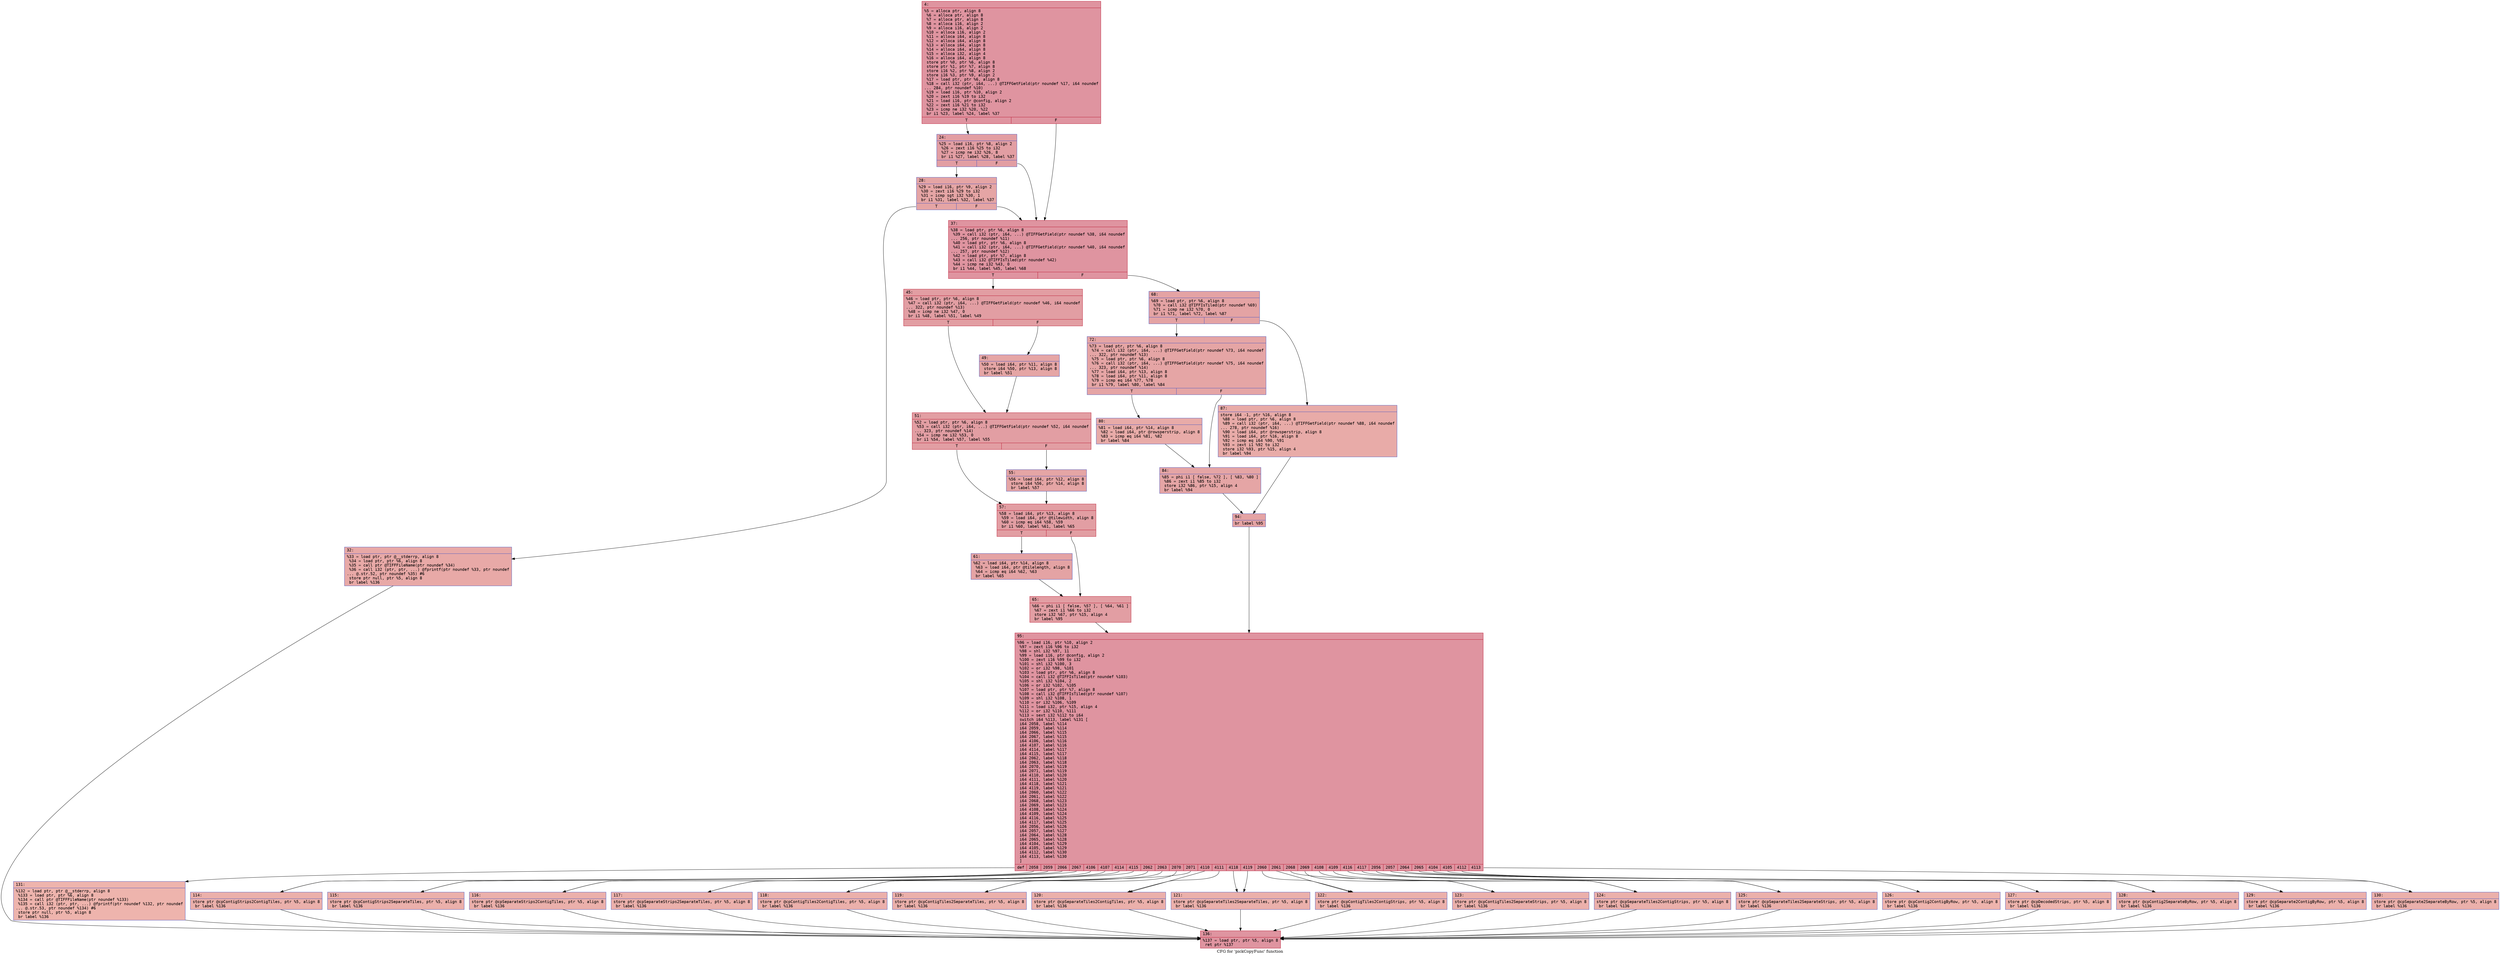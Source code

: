 digraph "CFG for 'pickCopyFunc' function" {
	label="CFG for 'pickCopyFunc' function";

	Node0x600001c57250 [shape=record,color="#b70d28ff", style=filled, fillcolor="#b70d2870" fontname="Courier",label="{4:\l|  %5 = alloca ptr, align 8\l  %6 = alloca ptr, align 8\l  %7 = alloca ptr, align 8\l  %8 = alloca i16, align 2\l  %9 = alloca i16, align 2\l  %10 = alloca i16, align 2\l  %11 = alloca i64, align 8\l  %12 = alloca i64, align 8\l  %13 = alloca i64, align 8\l  %14 = alloca i64, align 8\l  %15 = alloca i32, align 4\l  %16 = alloca i64, align 8\l  store ptr %0, ptr %6, align 8\l  store ptr %1, ptr %7, align 8\l  store i16 %2, ptr %8, align 2\l  store i16 %3, ptr %9, align 2\l  %17 = load ptr, ptr %6, align 8\l  %18 = call i32 (ptr, i64, ...) @TIFFGetField(ptr noundef %17, i64 noundef\l... 284, ptr noundef %10)\l  %19 = load i16, ptr %10, align 2\l  %20 = zext i16 %19 to i32\l  %21 = load i16, ptr @config, align 2\l  %22 = zext i16 %21 to i32\l  %23 = icmp ne i32 %20, %22\l  br i1 %23, label %24, label %37\l|{<s0>T|<s1>F}}"];
	Node0x600001c57250:s0 -> Node0x600001c572a0[tooltip="4 -> 24\nProbability 50.00%" ];
	Node0x600001c57250:s1 -> Node0x600001c57390[tooltip="4 -> 37\nProbability 50.00%" ];
	Node0x600001c572a0 [shape=record,color="#3d50c3ff", style=filled, fillcolor="#be242e70" fontname="Courier",label="{24:\l|  %25 = load i16, ptr %8, align 2\l  %26 = zext i16 %25 to i32\l  %27 = icmp ne i32 %26, 8\l  br i1 %27, label %28, label %37\l|{<s0>T|<s1>F}}"];
	Node0x600001c572a0:s0 -> Node0x600001c572f0[tooltip="24 -> 28\nProbability 50.00%" ];
	Node0x600001c572a0:s1 -> Node0x600001c57390[tooltip="24 -> 37\nProbability 50.00%" ];
	Node0x600001c572f0 [shape=record,color="#3d50c3ff", style=filled, fillcolor="#c5333470" fontname="Courier",label="{28:\l|  %29 = load i16, ptr %9, align 2\l  %30 = zext i16 %29 to i32\l  %31 = icmp sgt i32 %30, 1\l  br i1 %31, label %32, label %37\l|{<s0>T|<s1>F}}"];
	Node0x600001c572f0:s0 -> Node0x600001c57340[tooltip="28 -> 32\nProbability 50.00%" ];
	Node0x600001c572f0:s1 -> Node0x600001c57390[tooltip="28 -> 37\nProbability 50.00%" ];
	Node0x600001c57340 [shape=record,color="#3d50c3ff", style=filled, fillcolor="#ca3b3770" fontname="Courier",label="{32:\l|  %33 = load ptr, ptr @__stderrp, align 8\l  %34 = load ptr, ptr %6, align 8\l  %35 = call ptr @TIFFFileName(ptr noundef %34)\l  %36 = call i32 (ptr, ptr, ...) @fprintf(ptr noundef %33, ptr noundef\l... @.str.52, ptr noundef %35) #6\l  store ptr null, ptr %5, align 8\l  br label %136\l}"];
	Node0x600001c57340 -> Node0x600001c57de0[tooltip="32 -> 136\nProbability 100.00%" ];
	Node0x600001c57390 [shape=record,color="#b70d28ff", style=filled, fillcolor="#b70d2870" fontname="Courier",label="{37:\l|  %38 = load ptr, ptr %6, align 8\l  %39 = call i32 (ptr, i64, ...) @TIFFGetField(ptr noundef %38, i64 noundef\l... 256, ptr noundef %11)\l  %40 = load ptr, ptr %6, align 8\l  %41 = call i32 (ptr, i64, ...) @TIFFGetField(ptr noundef %40, i64 noundef\l... 257, ptr noundef %12)\l  %42 = load ptr, ptr %7, align 8\l  %43 = call i32 @TIFFIsTiled(ptr noundef %42)\l  %44 = icmp ne i32 %43, 0\l  br i1 %44, label %45, label %68\l|{<s0>T|<s1>F}}"];
	Node0x600001c57390:s0 -> Node0x600001c573e0[tooltip="37 -> 45\nProbability 62.50%" ];
	Node0x600001c57390:s1 -> Node0x600001c57610[tooltip="37 -> 68\nProbability 37.50%" ];
	Node0x600001c573e0 [shape=record,color="#b70d28ff", style=filled, fillcolor="#be242e70" fontname="Courier",label="{45:\l|  %46 = load ptr, ptr %6, align 8\l  %47 = call i32 (ptr, i64, ...) @TIFFGetField(ptr noundef %46, i64 noundef\l... 322, ptr noundef %13)\l  %48 = icmp ne i32 %47, 0\l  br i1 %48, label %51, label %49\l|{<s0>T|<s1>F}}"];
	Node0x600001c573e0:s0 -> Node0x600001c57480[tooltip="45 -> 51\nProbability 62.50%" ];
	Node0x600001c573e0:s1 -> Node0x600001c57430[tooltip="45 -> 49\nProbability 37.50%" ];
	Node0x600001c57430 [shape=record,color="#3d50c3ff", style=filled, fillcolor="#c5333470" fontname="Courier",label="{49:\l|  %50 = load i64, ptr %11, align 8\l  store i64 %50, ptr %13, align 8\l  br label %51\l}"];
	Node0x600001c57430 -> Node0x600001c57480[tooltip="49 -> 51\nProbability 100.00%" ];
	Node0x600001c57480 [shape=record,color="#b70d28ff", style=filled, fillcolor="#be242e70" fontname="Courier",label="{51:\l|  %52 = load ptr, ptr %6, align 8\l  %53 = call i32 (ptr, i64, ...) @TIFFGetField(ptr noundef %52, i64 noundef\l... 323, ptr noundef %14)\l  %54 = icmp ne i32 %53, 0\l  br i1 %54, label %57, label %55\l|{<s0>T|<s1>F}}"];
	Node0x600001c57480:s0 -> Node0x600001c57520[tooltip="51 -> 57\nProbability 62.50%" ];
	Node0x600001c57480:s1 -> Node0x600001c574d0[tooltip="51 -> 55\nProbability 37.50%" ];
	Node0x600001c574d0 [shape=record,color="#3d50c3ff", style=filled, fillcolor="#c5333470" fontname="Courier",label="{55:\l|  %56 = load i64, ptr %12, align 8\l  store i64 %56, ptr %14, align 8\l  br label %57\l}"];
	Node0x600001c574d0 -> Node0x600001c57520[tooltip="55 -> 57\nProbability 100.00%" ];
	Node0x600001c57520 [shape=record,color="#b70d28ff", style=filled, fillcolor="#be242e70" fontname="Courier",label="{57:\l|  %58 = load i64, ptr %13, align 8\l  %59 = load i64, ptr @tilewidth, align 8\l  %60 = icmp eq i64 %58, %59\l  br i1 %60, label %61, label %65\l|{<s0>T|<s1>F}}"];
	Node0x600001c57520:s0 -> Node0x600001c57570[tooltip="57 -> 61\nProbability 50.00%" ];
	Node0x600001c57520:s1 -> Node0x600001c575c0[tooltip="57 -> 65\nProbability 50.00%" ];
	Node0x600001c57570 [shape=record,color="#3d50c3ff", style=filled, fillcolor="#c32e3170" fontname="Courier",label="{61:\l|  %62 = load i64, ptr %14, align 8\l  %63 = load i64, ptr @tilelength, align 8\l  %64 = icmp eq i64 %62, %63\l  br label %65\l}"];
	Node0x600001c57570 -> Node0x600001c575c0[tooltip="61 -> 65\nProbability 100.00%" ];
	Node0x600001c575c0 [shape=record,color="#b70d28ff", style=filled, fillcolor="#be242e70" fontname="Courier",label="{65:\l|  %66 = phi i1 [ false, %57 ], [ %64, %61 ]\l  %67 = zext i1 %66 to i32\l  store i32 %67, ptr %15, align 4\l  br label %95\l}"];
	Node0x600001c575c0 -> Node0x600001c577f0[tooltip="65 -> 95\nProbability 100.00%" ];
	Node0x600001c57610 [shape=record,color="#3d50c3ff", style=filled, fillcolor="#c32e3170" fontname="Courier",label="{68:\l|  %69 = load ptr, ptr %6, align 8\l  %70 = call i32 @TIFFIsTiled(ptr noundef %69)\l  %71 = icmp ne i32 %70, 0\l  br i1 %71, label %72, label %87\l|{<s0>T|<s1>F}}"];
	Node0x600001c57610:s0 -> Node0x600001c57660[tooltip="68 -> 72\nProbability 62.50%" ];
	Node0x600001c57610:s1 -> Node0x600001c57750[tooltip="68 -> 87\nProbability 37.50%" ];
	Node0x600001c57660 [shape=record,color="#3d50c3ff", style=filled, fillcolor="#c5333470" fontname="Courier",label="{72:\l|  %73 = load ptr, ptr %6, align 8\l  %74 = call i32 (ptr, i64, ...) @TIFFGetField(ptr noundef %73, i64 noundef\l... 322, ptr noundef %13)\l  %75 = load ptr, ptr %6, align 8\l  %76 = call i32 (ptr, i64, ...) @TIFFGetField(ptr noundef %75, i64 noundef\l... 323, ptr noundef %14)\l  %77 = load i64, ptr %13, align 8\l  %78 = load i64, ptr %11, align 8\l  %79 = icmp eq i64 %77, %78\l  br i1 %79, label %80, label %84\l|{<s0>T|<s1>F}}"];
	Node0x600001c57660:s0 -> Node0x600001c576b0[tooltip="72 -> 80\nProbability 50.00%" ];
	Node0x600001c57660:s1 -> Node0x600001c57700[tooltip="72 -> 84\nProbability 50.00%" ];
	Node0x600001c576b0 [shape=record,color="#3d50c3ff", style=filled, fillcolor="#cc403a70" fontname="Courier",label="{80:\l|  %81 = load i64, ptr %14, align 8\l  %82 = load i64, ptr @rowsperstrip, align 8\l  %83 = icmp eq i64 %81, %82\l  br label %84\l}"];
	Node0x600001c576b0 -> Node0x600001c57700[tooltip="80 -> 84\nProbability 100.00%" ];
	Node0x600001c57700 [shape=record,color="#3d50c3ff", style=filled, fillcolor="#c5333470" fontname="Courier",label="{84:\l|  %85 = phi i1 [ false, %72 ], [ %83, %80 ]\l  %86 = zext i1 %85 to i32\l  store i32 %86, ptr %15, align 4\l  br label %94\l}"];
	Node0x600001c57700 -> Node0x600001c577a0[tooltip="84 -> 94\nProbability 100.00%" ];
	Node0x600001c57750 [shape=record,color="#3d50c3ff", style=filled, fillcolor="#cc403a70" fontname="Courier",label="{87:\l|  store i64 -1, ptr %16, align 8\l  %88 = load ptr, ptr %6, align 8\l  %89 = call i32 (ptr, i64, ...) @TIFFGetField(ptr noundef %88, i64 noundef\l... 278, ptr noundef %16)\l  %90 = load i64, ptr @rowsperstrip, align 8\l  %91 = load i64, ptr %16, align 8\l  %92 = icmp eq i64 %90, %91\l  %93 = zext i1 %92 to i32\l  store i32 %93, ptr %15, align 4\l  br label %94\l}"];
	Node0x600001c57750 -> Node0x600001c577a0[tooltip="87 -> 94\nProbability 100.00%" ];
	Node0x600001c577a0 [shape=record,color="#3d50c3ff", style=filled, fillcolor="#c32e3170" fontname="Courier",label="{94:\l|  br label %95\l}"];
	Node0x600001c577a0 -> Node0x600001c577f0[tooltip="94 -> 95\nProbability 100.00%" ];
	Node0x600001c577f0 [shape=record,color="#b70d28ff", style=filled, fillcolor="#b70d2870" fontname="Courier",label="{95:\l|  %96 = load i16, ptr %10, align 2\l  %97 = zext i16 %96 to i32\l  %98 = shl i32 %97, 11\l  %99 = load i16, ptr @config, align 2\l  %100 = zext i16 %99 to i32\l  %101 = shl i32 %100, 3\l  %102 = or i32 %98, %101\l  %103 = load ptr, ptr %6, align 8\l  %104 = call i32 @TIFFIsTiled(ptr noundef %103)\l  %105 = shl i32 %104, 2\l  %106 = or i32 %102, %105\l  %107 = load ptr, ptr %7, align 8\l  %108 = call i32 @TIFFIsTiled(ptr noundef %107)\l  %109 = shl i32 %108, 1\l  %110 = or i32 %106, %109\l  %111 = load i32, ptr %15, align 4\l  %112 = or i32 %110, %111\l  %113 = sext i32 %112 to i64\l  switch i64 %113, label %131 [\l    i64 2058, label %114\l    i64 2059, label %114\l    i64 2066, label %115\l    i64 2067, label %115\l    i64 4106, label %116\l    i64 4107, label %116\l    i64 4114, label %117\l    i64 4115, label %117\l    i64 2062, label %118\l    i64 2063, label %118\l    i64 2070, label %119\l    i64 2071, label %119\l    i64 4110, label %120\l    i64 4111, label %120\l    i64 4118, label %121\l    i64 4119, label %121\l    i64 2060, label %122\l    i64 2061, label %122\l    i64 2068, label %123\l    i64 2069, label %123\l    i64 4108, label %124\l    i64 4109, label %124\l    i64 4116, label %125\l    i64 4117, label %125\l    i64 2056, label %126\l    i64 2057, label %127\l    i64 2064, label %128\l    i64 2065, label %128\l    i64 4104, label %129\l    i64 4105, label %129\l    i64 4112, label %130\l    i64 4113, label %130\l  ]\l|{<s0>def|<s1>2058|<s2>2059|<s3>2066|<s4>2067|<s5>4106|<s6>4107|<s7>4114|<s8>4115|<s9>2062|<s10>2063|<s11>2070|<s12>2071|<s13>4110|<s14>4111|<s15>4118|<s16>4119|<s17>2060|<s18>2061|<s19>2068|<s20>2069|<s21>4108|<s22>4109|<s23>4116|<s24>4117|<s25>2056|<s26>2057|<s27>2064|<s28>2065|<s29>4104|<s30>4105|<s31>4112|<s32>4113}}"];
	Node0x600001c577f0:s0 -> Node0x600001c57d90[tooltip="95 -> 131\nProbability 3.03%" ];
	Node0x600001c577f0:s1 -> Node0x600001c57840[tooltip="95 -> 114\nProbability 6.06%" ];
	Node0x600001c577f0:s2 -> Node0x600001c57840[tooltip="95 -> 114\nProbability 6.06%" ];
	Node0x600001c577f0:s3 -> Node0x600001c57890[tooltip="95 -> 115\nProbability 6.06%" ];
	Node0x600001c577f0:s4 -> Node0x600001c57890[tooltip="95 -> 115\nProbability 6.06%" ];
	Node0x600001c577f0:s5 -> Node0x600001c578e0[tooltip="95 -> 116\nProbability 6.06%" ];
	Node0x600001c577f0:s6 -> Node0x600001c578e0[tooltip="95 -> 116\nProbability 6.06%" ];
	Node0x600001c577f0:s7 -> Node0x600001c57930[tooltip="95 -> 117\nProbability 6.06%" ];
	Node0x600001c577f0:s8 -> Node0x600001c57930[tooltip="95 -> 117\nProbability 6.06%" ];
	Node0x600001c577f0:s9 -> Node0x600001c57980[tooltip="95 -> 118\nProbability 6.06%" ];
	Node0x600001c577f0:s10 -> Node0x600001c57980[tooltip="95 -> 118\nProbability 6.06%" ];
	Node0x600001c577f0:s11 -> Node0x600001c579d0[tooltip="95 -> 119\nProbability 6.06%" ];
	Node0x600001c577f0:s12 -> Node0x600001c579d0[tooltip="95 -> 119\nProbability 6.06%" ];
	Node0x600001c577f0:s13 -> Node0x600001c57a20[tooltip="95 -> 120\nProbability 6.06%" ];
	Node0x600001c577f0:s14 -> Node0x600001c57a20[tooltip="95 -> 120\nProbability 6.06%" ];
	Node0x600001c577f0:s15 -> Node0x600001c57a70[tooltip="95 -> 121\nProbability 6.06%" ];
	Node0x600001c577f0:s16 -> Node0x600001c57a70[tooltip="95 -> 121\nProbability 6.06%" ];
	Node0x600001c577f0:s17 -> Node0x600001c57ac0[tooltip="95 -> 122\nProbability 6.06%" ];
	Node0x600001c577f0:s18 -> Node0x600001c57ac0[tooltip="95 -> 122\nProbability 6.06%" ];
	Node0x600001c577f0:s19 -> Node0x600001c57b10[tooltip="95 -> 123\nProbability 6.06%" ];
	Node0x600001c577f0:s20 -> Node0x600001c57b10[tooltip="95 -> 123\nProbability 6.06%" ];
	Node0x600001c577f0:s21 -> Node0x600001c57b60[tooltip="95 -> 124\nProbability 6.06%" ];
	Node0x600001c577f0:s22 -> Node0x600001c57b60[tooltip="95 -> 124\nProbability 6.06%" ];
	Node0x600001c577f0:s23 -> Node0x600001c57bb0[tooltip="95 -> 125\nProbability 6.06%" ];
	Node0x600001c577f0:s24 -> Node0x600001c57bb0[tooltip="95 -> 125\nProbability 6.06%" ];
	Node0x600001c577f0:s25 -> Node0x600001c57c00[tooltip="95 -> 126\nProbability 3.03%" ];
	Node0x600001c577f0:s26 -> Node0x600001c57c50[tooltip="95 -> 127\nProbability 3.03%" ];
	Node0x600001c577f0:s27 -> Node0x600001c57ca0[tooltip="95 -> 128\nProbability 6.06%" ];
	Node0x600001c577f0:s28 -> Node0x600001c57ca0[tooltip="95 -> 128\nProbability 6.06%" ];
	Node0x600001c577f0:s29 -> Node0x600001c57cf0[tooltip="95 -> 129\nProbability 6.06%" ];
	Node0x600001c577f0:s30 -> Node0x600001c57cf0[tooltip="95 -> 129\nProbability 6.06%" ];
	Node0x600001c577f0:s31 -> Node0x600001c57d40[tooltip="95 -> 130\nProbability 6.06%" ];
	Node0x600001c577f0:s32 -> Node0x600001c57d40[tooltip="95 -> 130\nProbability 6.06%" ];
	Node0x600001c57840 [shape=record,color="#3d50c3ff", style=filled, fillcolor="#d24b4070" fontname="Courier",label="{114:\l|  store ptr @cpContigStrips2ContigTiles, ptr %5, align 8\l  br label %136\l}"];
	Node0x600001c57840 -> Node0x600001c57de0[tooltip="114 -> 136\nProbability 100.00%" ];
	Node0x600001c57890 [shape=record,color="#3d50c3ff", style=filled, fillcolor="#d24b4070" fontname="Courier",label="{115:\l|  store ptr @cpContigStrips2SeparateTiles, ptr %5, align 8\l  br label %136\l}"];
	Node0x600001c57890 -> Node0x600001c57de0[tooltip="115 -> 136\nProbability 100.00%" ];
	Node0x600001c578e0 [shape=record,color="#3d50c3ff", style=filled, fillcolor="#d24b4070" fontname="Courier",label="{116:\l|  store ptr @cpSeparateStrips2ContigTiles, ptr %5, align 8\l  br label %136\l}"];
	Node0x600001c578e0 -> Node0x600001c57de0[tooltip="116 -> 136\nProbability 100.00%" ];
	Node0x600001c57930 [shape=record,color="#3d50c3ff", style=filled, fillcolor="#d24b4070" fontname="Courier",label="{117:\l|  store ptr @cpSeparateStrips2SeparateTiles, ptr %5, align 8\l  br label %136\l}"];
	Node0x600001c57930 -> Node0x600001c57de0[tooltip="117 -> 136\nProbability 100.00%" ];
	Node0x600001c57980 [shape=record,color="#3d50c3ff", style=filled, fillcolor="#d24b4070" fontname="Courier",label="{118:\l|  store ptr @cpContigTiles2ContigTiles, ptr %5, align 8\l  br label %136\l}"];
	Node0x600001c57980 -> Node0x600001c57de0[tooltip="118 -> 136\nProbability 100.00%" ];
	Node0x600001c579d0 [shape=record,color="#3d50c3ff", style=filled, fillcolor="#d24b4070" fontname="Courier",label="{119:\l|  store ptr @cpContigTiles2SeparateTiles, ptr %5, align 8\l  br label %136\l}"];
	Node0x600001c579d0 -> Node0x600001c57de0[tooltip="119 -> 136\nProbability 100.00%" ];
	Node0x600001c57a20 [shape=record,color="#3d50c3ff", style=filled, fillcolor="#d24b4070" fontname="Courier",label="{120:\l|  store ptr @cpSeparateTiles2ContigTiles, ptr %5, align 8\l  br label %136\l}"];
	Node0x600001c57a20 -> Node0x600001c57de0[tooltip="120 -> 136\nProbability 100.00%" ];
	Node0x600001c57a70 [shape=record,color="#3d50c3ff", style=filled, fillcolor="#d24b4070" fontname="Courier",label="{121:\l|  store ptr @cpSeparateTiles2SeparateTiles, ptr %5, align 8\l  br label %136\l}"];
	Node0x600001c57a70 -> Node0x600001c57de0[tooltip="121 -> 136\nProbability 100.00%" ];
	Node0x600001c57ac0 [shape=record,color="#3d50c3ff", style=filled, fillcolor="#d24b4070" fontname="Courier",label="{122:\l|  store ptr @cpContigTiles2ContigStrips, ptr %5, align 8\l  br label %136\l}"];
	Node0x600001c57ac0 -> Node0x600001c57de0[tooltip="122 -> 136\nProbability 100.00%" ];
	Node0x600001c57b10 [shape=record,color="#3d50c3ff", style=filled, fillcolor="#d24b4070" fontname="Courier",label="{123:\l|  store ptr @cpContigTiles2SeparateStrips, ptr %5, align 8\l  br label %136\l}"];
	Node0x600001c57b10 -> Node0x600001c57de0[tooltip="123 -> 136\nProbability 100.00%" ];
	Node0x600001c57b60 [shape=record,color="#3d50c3ff", style=filled, fillcolor="#d24b4070" fontname="Courier",label="{124:\l|  store ptr @cpSeparateTiles2ContigStrips, ptr %5, align 8\l  br label %136\l}"];
	Node0x600001c57b60 -> Node0x600001c57de0[tooltip="124 -> 136\nProbability 100.00%" ];
	Node0x600001c57bb0 [shape=record,color="#3d50c3ff", style=filled, fillcolor="#d24b4070" fontname="Courier",label="{125:\l|  store ptr @cpSeparateTiles2SeparateStrips, ptr %5, align 8\l  br label %136\l}"];
	Node0x600001c57bb0 -> Node0x600001c57de0[tooltip="125 -> 136\nProbability 100.00%" ];
	Node0x600001c57c00 [shape=record,color="#3d50c3ff", style=filled, fillcolor="#d8564670" fontname="Courier",label="{126:\l|  store ptr @cpContig2ContigByRow, ptr %5, align 8\l  br label %136\l}"];
	Node0x600001c57c00 -> Node0x600001c57de0[tooltip="126 -> 136\nProbability 100.00%" ];
	Node0x600001c57c50 [shape=record,color="#3d50c3ff", style=filled, fillcolor="#d8564670" fontname="Courier",label="{127:\l|  store ptr @cpDecodedStrips, ptr %5, align 8\l  br label %136\l}"];
	Node0x600001c57c50 -> Node0x600001c57de0[tooltip="127 -> 136\nProbability 100.00%" ];
	Node0x600001c57ca0 [shape=record,color="#3d50c3ff", style=filled, fillcolor="#d24b4070" fontname="Courier",label="{128:\l|  store ptr @cpContig2SeparateByRow, ptr %5, align 8\l  br label %136\l}"];
	Node0x600001c57ca0 -> Node0x600001c57de0[tooltip="128 -> 136\nProbability 100.00%" ];
	Node0x600001c57cf0 [shape=record,color="#3d50c3ff", style=filled, fillcolor="#d24b4070" fontname="Courier",label="{129:\l|  store ptr @cpSeparate2ContigByRow, ptr %5, align 8\l  br label %136\l}"];
	Node0x600001c57cf0 -> Node0x600001c57de0[tooltip="129 -> 136\nProbability 100.00%" ];
	Node0x600001c57d40 [shape=record,color="#3d50c3ff", style=filled, fillcolor="#d24b4070" fontname="Courier",label="{130:\l|  store ptr @cpSeparate2SeparateByRow, ptr %5, align 8\l  br label %136\l}"];
	Node0x600001c57d40 -> Node0x600001c57de0[tooltip="130 -> 136\nProbability 100.00%" ];
	Node0x600001c57d90 [shape=record,color="#3d50c3ff", style=filled, fillcolor="#d8564670" fontname="Courier",label="{131:\l|  %132 = load ptr, ptr @__stderrp, align 8\l  %133 = load ptr, ptr %6, align 8\l  %134 = call ptr @TIFFFileName(ptr noundef %133)\l  %135 = call i32 (ptr, ptr, ...) @fprintf(ptr noundef %132, ptr noundef\l... @.str.53, ptr noundef %134) #6\l  store ptr null, ptr %5, align 8\l  br label %136\l}"];
	Node0x600001c57d90 -> Node0x600001c57de0[tooltip="131 -> 136\nProbability 100.00%" ];
	Node0x600001c57de0 [shape=record,color="#b70d28ff", style=filled, fillcolor="#b70d2870" fontname="Courier",label="{136:\l|  %137 = load ptr, ptr %5, align 8\l  ret ptr %137\l}"];
}
